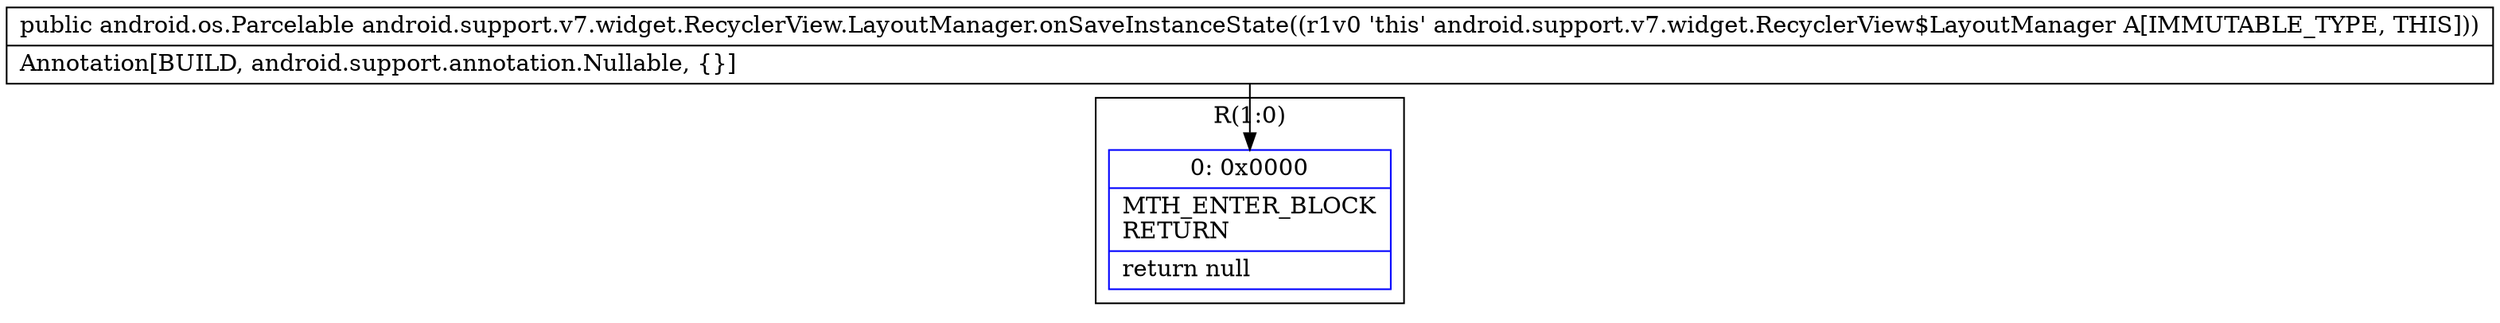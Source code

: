 digraph "CFG forandroid.support.v7.widget.RecyclerView.LayoutManager.onSaveInstanceState()Landroid\/os\/Parcelable;" {
subgraph cluster_Region_1336109746 {
label = "R(1:0)";
node [shape=record,color=blue];
Node_0 [shape=record,label="{0\:\ 0x0000|MTH_ENTER_BLOCK\lRETURN\l|return null\l}"];
}
MethodNode[shape=record,label="{public android.os.Parcelable android.support.v7.widget.RecyclerView.LayoutManager.onSaveInstanceState((r1v0 'this' android.support.v7.widget.RecyclerView$LayoutManager A[IMMUTABLE_TYPE, THIS]))  | Annotation[BUILD, android.support.annotation.Nullable, \{\}]\l}"];
MethodNode -> Node_0;
}

